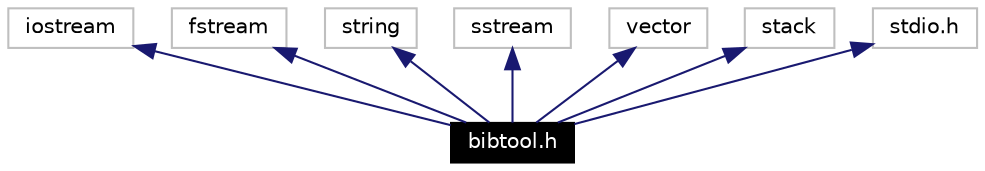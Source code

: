 digraph inheritance
{
  Node10 [shape="box",label="bibtool.h",fontsize=10,height=0.2,width=0.4,fontname="Helvetica",color="black",style="filled" fontcolor="white"];
  Node11 -> Node10 [dir=back,color="midnightblue",fontsize=10,style="solid",fontname="Helvetica"];
  Node11 [shape="box",label="iostream",fontsize=10,height=0.2,width=0.4,fontname="Helvetica",color="grey75"];
  Node12 -> Node10 [dir=back,color="midnightblue",fontsize=10,style="solid",fontname="Helvetica"];
  Node12 [shape="box",label="fstream",fontsize=10,height=0.2,width=0.4,fontname="Helvetica",color="grey75"];
  Node13 -> Node10 [dir=back,color="midnightblue",fontsize=10,style="solid",fontname="Helvetica"];
  Node13 [shape="box",label="string",fontsize=10,height=0.2,width=0.4,fontname="Helvetica",color="grey75"];
  Node14 -> Node10 [dir=back,color="midnightblue",fontsize=10,style="solid",fontname="Helvetica"];
  Node14 [shape="box",label="sstream",fontsize=10,height=0.2,width=0.4,fontname="Helvetica",color="grey75"];
  Node15 -> Node10 [dir=back,color="midnightblue",fontsize=10,style="solid",fontname="Helvetica"];
  Node15 [shape="box",label="vector",fontsize=10,height=0.2,width=0.4,fontname="Helvetica",color="grey75"];
  Node16 -> Node10 [dir=back,color="midnightblue",fontsize=10,style="solid",fontname="Helvetica"];
  Node16 [shape="box",label="stack",fontsize=10,height=0.2,width=0.4,fontname="Helvetica",color="grey75"];
  Node17 -> Node10 [dir=back,color="midnightblue",fontsize=10,style="solid",fontname="Helvetica"];
  Node17 [shape="box",label="stdio.h",fontsize=10,height=0.2,width=0.4,fontname="Helvetica",color="grey75"];
}
